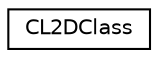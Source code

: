 digraph "Graphical Class Hierarchy"
{
  edge [fontname="Helvetica",fontsize="10",labelfontname="Helvetica",labelfontsize="10"];
  node [fontname="Helvetica",fontsize="10",shape=record];
  rankdir="LR";
  Node0 [label="CL2DClass",height=0.2,width=0.4,color="black", fillcolor="white", style="filled",URL="$classCL2DClass.html"];
}
